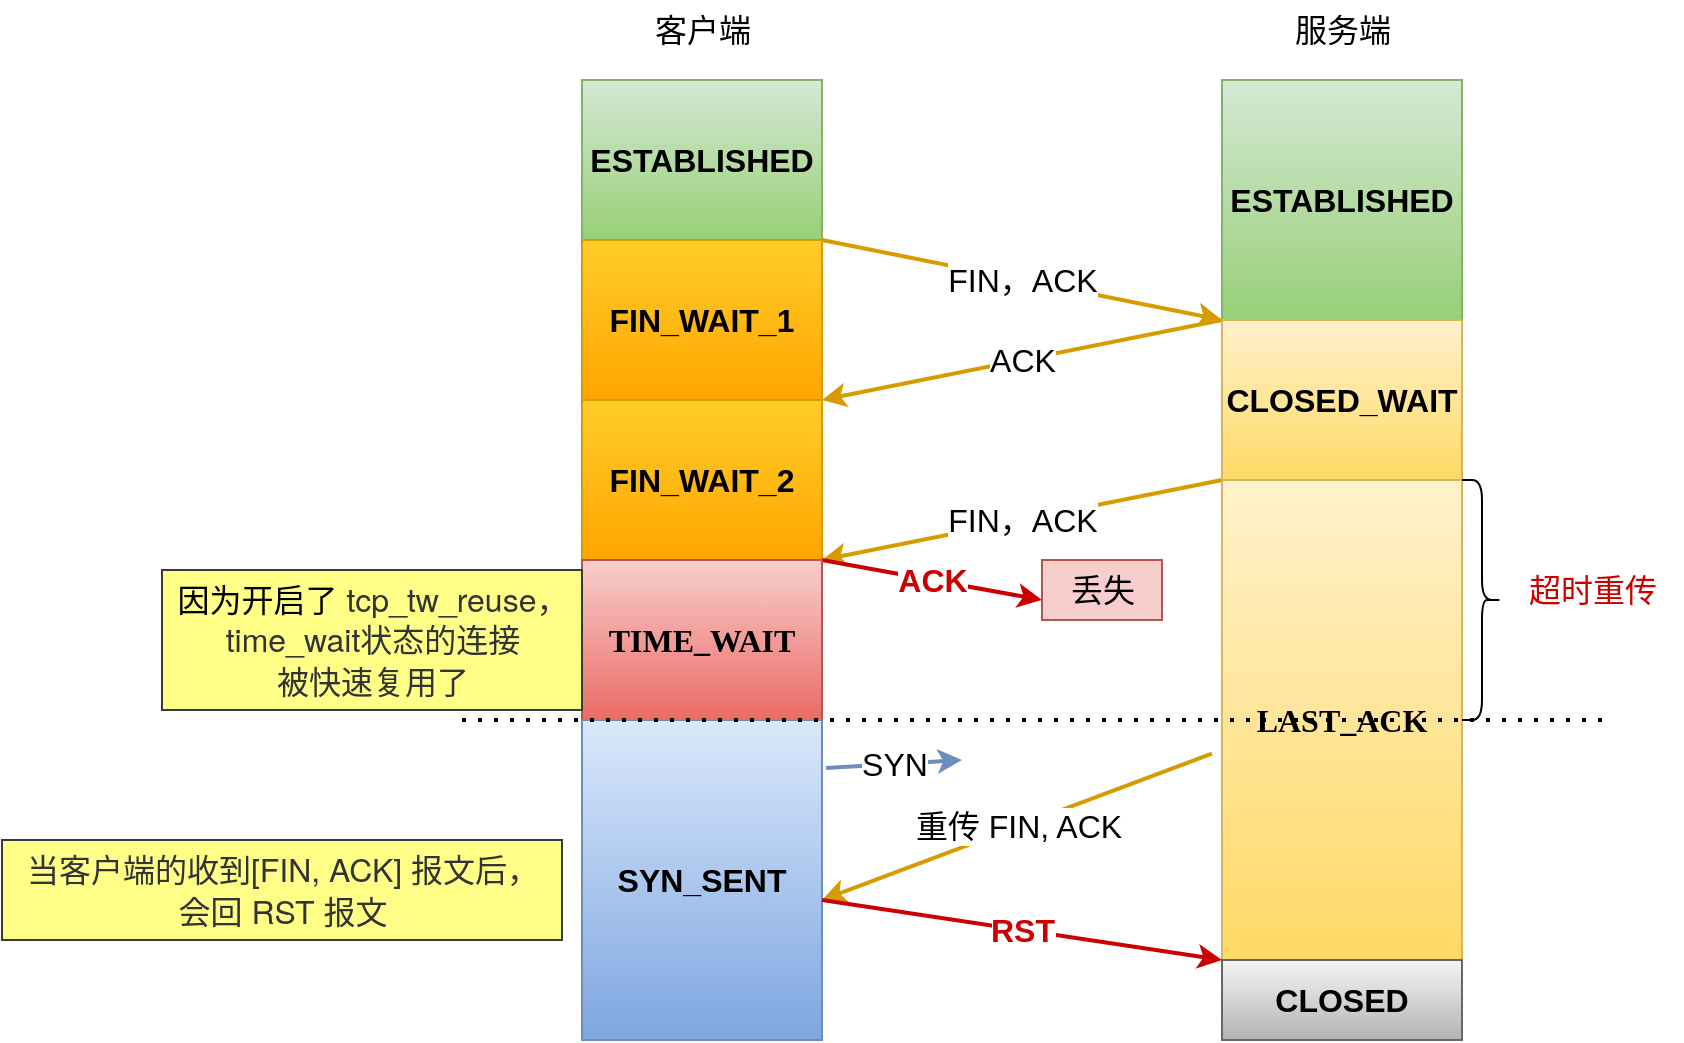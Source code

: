 <mxfile version="20.3.2" type="github">
  <diagram id="RHKWTmqobYPrdrhPiNum" name="第 1 页">
    <mxGraphModel dx="2207" dy="686" grid="1" gridSize="10" guides="1" tooltips="1" connect="1" arrows="1" fold="1" page="1" pageScale="1" pageWidth="827" pageHeight="1169" math="0" shadow="0">
      <root>
        <mxCell id="0" />
        <mxCell id="1" parent="0" />
        <mxCell id="yGO6GshXPF8F-PjYWSzd-10" value="&lt;span style=&quot;font-weight: 700;&quot;&gt;ESTABLISHED&lt;/span&gt;" style="rounded=0;whiteSpace=wrap;html=1;fontSize=16;fontFamily=Helvetica;fillColor=#d5e8d4;strokeColor=#82b366;gradientColor=#97d077;" vertex="1" parent="1">
          <mxGeometry x="160" y="320" width="120" height="80" as="geometry" />
        </mxCell>
        <mxCell id="yGO6GshXPF8F-PjYWSzd-11" value="&lt;span style=&quot;font-weight: 700;&quot;&gt;ESTABLISHED&lt;/span&gt;" style="rounded=0;whiteSpace=wrap;html=1;fontSize=16;fontFamily=Helvetica;fillColor=#d5e8d4;strokeColor=#82b366;gradientColor=#97d077;" vertex="1" parent="1">
          <mxGeometry x="480" y="320" width="120" height="120" as="geometry" />
        </mxCell>
        <mxCell id="yGO6GshXPF8F-PjYWSzd-15" value="FIN，ACK" style="edgeStyle=none;rounded=0;orthogonalLoop=1;jettySize=auto;html=1;fontFamily=Helvetica;fontSize=16;exitX=1;exitY=0;exitDx=0;exitDy=0;entryX=0;entryY=0;entryDx=0;entryDy=0;fillColor=#ffcd28;gradientColor=#ffa500;strokeColor=#d79b00;strokeWidth=2;" edge="1" parent="1" source="yGO6GshXPF8F-PjYWSzd-16" target="yGO6GshXPF8F-PjYWSzd-19">
          <mxGeometry relative="1" as="geometry">
            <mxPoint x="410" y="460" as="targetPoint" />
          </mxGeometry>
        </mxCell>
        <mxCell id="yGO6GshXPF8F-PjYWSzd-16" value="&lt;span style=&quot;&quot;&gt;FIN_WAIT_1&lt;/span&gt;" style="rounded=0;whiteSpace=wrap;html=1;fontSize=16;fontStyle=1;fontFamily=Helvetica;fillColor=#ffcd28;strokeColor=#d79b00;gradientColor=#ffa500;" vertex="1" parent="1">
          <mxGeometry x="160" y="400" width="120" height="80" as="geometry" />
        </mxCell>
        <mxCell id="yGO6GshXPF8F-PjYWSzd-17" value="ACK" style="edgeStyle=none;rounded=0;orthogonalLoop=1;jettySize=auto;html=1;entryX=1;entryY=0;entryDx=0;entryDy=0;fontFamily=Helvetica;fontSize=16;exitX=0;exitY=0;exitDx=0;exitDy=0;fillColor=#ffcd28;gradientColor=#ffa500;strokeColor=#d79b00;strokeWidth=2;" edge="1" parent="1" source="yGO6GshXPF8F-PjYWSzd-19" target="yGO6GshXPF8F-PjYWSzd-20">
          <mxGeometry relative="1" as="geometry" />
        </mxCell>
        <mxCell id="yGO6GshXPF8F-PjYWSzd-18" value="FIN，ACK" style="edgeStyle=none;rounded=0;orthogonalLoop=1;jettySize=auto;html=1;entryX=1;entryY=0;entryDx=0;entryDy=0;fontFamily=Helvetica;fontSize=16;exitX=0;exitY=1;exitDx=0;exitDy=0;fillColor=#ffcd28;gradientColor=#ffa500;strokeColor=#d79b00;strokeWidth=2;" edge="1" parent="1" source="yGO6GshXPF8F-PjYWSzd-19" target="yGO6GshXPF8F-PjYWSzd-22">
          <mxGeometry relative="1" as="geometry" />
        </mxCell>
        <mxCell id="yGO6GshXPF8F-PjYWSzd-19" value="&lt;span style=&quot;&quot;&gt;CLOSED_WAIT&lt;/span&gt;" style="rounded=0;whiteSpace=wrap;html=1;fontSize=16;fontStyle=1;fontFamily=Helvetica;fillColor=#fff2cc;strokeColor=#d6b656;gradientColor=#ffd966;" vertex="1" parent="1">
          <mxGeometry x="480" y="440" width="120" height="80" as="geometry" />
        </mxCell>
        <mxCell id="yGO6GshXPF8F-PjYWSzd-20" value="&lt;span&gt;FIN_WAIT_2&lt;/span&gt;" style="rounded=0;whiteSpace=wrap;html=1;fontSize=16;fontStyle=1;fontFamily=Helvetica;fillColor=#ffcd28;strokeColor=#d79b00;gradientColor=#ffa500;" vertex="1" parent="1">
          <mxGeometry x="160" y="480" width="120" height="80" as="geometry" />
        </mxCell>
        <mxCell id="yGO6GshXPF8F-PjYWSzd-21" value="ACK" style="edgeStyle=none;rounded=0;orthogonalLoop=1;jettySize=auto;html=1;fontFamily=Helvetica;fontSize=16;exitX=1;exitY=0;exitDx=0;exitDy=0;fillColor=#ffcd28;gradientColor=#ffa500;strokeColor=#CC0000;strokeWidth=2;fontStyle=1;fontColor=#CC0000;" edge="1" parent="1" source="yGO6GshXPF8F-PjYWSzd-22">
          <mxGeometry relative="1" as="geometry">
            <mxPoint x="390" y="580" as="targetPoint" />
          </mxGeometry>
        </mxCell>
        <mxCell id="yGO6GshXPF8F-PjYWSzd-22" value="&lt;span style=&quot;font-family: &amp;#34;comic sans ms&amp;#34;&quot;&gt;TIME_WAIT&lt;/span&gt;" style="rounded=0;whiteSpace=wrap;html=1;fontSize=16;fontStyle=1;fontFamily=Helvetica;fillColor=#f8cecc;strokeColor=#b85450;gradientColor=#ea6b66;" vertex="1" parent="1">
          <mxGeometry x="160" y="560" width="120" height="80" as="geometry" />
        </mxCell>
        <mxCell id="yGO6GshXPF8F-PjYWSzd-23" value="&lt;span style=&quot;font-family: &amp;#34;comic sans ms&amp;#34;&quot;&gt;LAST_ACK&lt;/span&gt;" style="rounded=0;whiteSpace=wrap;html=1;fontSize=16;fontStyle=1;fontFamily=Helvetica;fillColor=#fff2cc;strokeColor=#d6b656;gradientColor=#ffd966;" vertex="1" parent="1">
          <mxGeometry x="480" y="520" width="120" height="240" as="geometry" />
        </mxCell>
        <mxCell id="yGO6GshXPF8F-PjYWSzd-26" value="SYN_SENT" style="rounded=0;whiteSpace=wrap;html=1;fontSize=16;fontStyle=1;fillColor=#dae8fc;strokeColor=#6c8ebf;gradientColor=#7ea6e0;" vertex="1" parent="1">
          <mxGeometry x="160" y="640" width="120" height="160" as="geometry" />
        </mxCell>
        <mxCell id="yGO6GshXPF8F-PjYWSzd-34" value="CLOSED" style="rounded=0;whiteSpace=wrap;html=1;fontSize=16;fontStyle=1;fillColor=#f5f5f5;strokeColor=#666666;gradientColor=#b3b3b3;" vertex="1" parent="1">
          <mxGeometry x="480" y="760" width="120" height="40" as="geometry" />
        </mxCell>
        <mxCell id="yGO6GshXPF8F-PjYWSzd-38" value="因为开启了&amp;nbsp;&lt;span style=&quot;color: rgb(51, 51, 51); font-family: &amp;quot;helvetica neue&amp;quot;, helvetica, arial, sans-serif; font-size: 16px; text-align: left;&quot;&gt;tcp_tw_reuse，&lt;br style=&quot;font-size: 16px;&quot;&gt;time_wait状态的连接&lt;br style=&quot;font-size: 16px;&quot;&gt;被快速复用了&lt;br style=&quot;font-size: 16px;&quot;&gt;&lt;/span&gt;" style="text;html=1;align=center;verticalAlign=middle;resizable=0;points=[];autosize=1;strokeColor=#36393d;fillColor=#ffff88;fontSize=16;fontFamily=Helvetica;labelBackgroundColor=none;" vertex="1" parent="1">
          <mxGeometry x="-50" y="565" width="210" height="70" as="geometry" />
        </mxCell>
        <mxCell id="yGO6GshXPF8F-PjYWSzd-39" value="" style="endArrow=none;dashed=1;html=1;dashPattern=1 3;strokeWidth=2;rounded=0;fontFamily=Helvetica;fontSize=16;fontColor=#FF6666;" edge="1" parent="1">
          <mxGeometry width="50" height="50" relative="1" as="geometry">
            <mxPoint x="100" y="640" as="sourcePoint" />
            <mxPoint x="670" y="640" as="targetPoint" />
          </mxGeometry>
        </mxCell>
        <mxCell id="yGO6GshXPF8F-PjYWSzd-41" value="丢失" style="text;html=1;align=center;verticalAlign=middle;resizable=0;points=[];autosize=1;strokeColor=#b85450;fillColor=#f8cecc;fontSize=16;" vertex="1" parent="1">
          <mxGeometry x="390" y="560" width="60" height="30" as="geometry" />
        </mxCell>
        <mxCell id="yGO6GshXPF8F-PjYWSzd-43" value="重传 FIN, ACK" style="edgeStyle=none;rounded=0;orthogonalLoop=1;jettySize=auto;html=1;entryX=1;entryY=0;entryDx=0;entryDy=0;fontFamily=Helvetica;fontSize=16;exitX=-0.042;exitY=0.57;exitDx=0;exitDy=0;fillColor=#ffcd28;gradientColor=#ffa500;strokeColor=#d79b00;strokeWidth=2;exitPerimeter=0;" edge="1" parent="1" source="yGO6GshXPF8F-PjYWSzd-23">
          <mxGeometry relative="1" as="geometry">
            <mxPoint x="480" y="630" as="sourcePoint" />
            <mxPoint x="280" y="730" as="targetPoint" />
          </mxGeometry>
        </mxCell>
        <mxCell id="yGO6GshXPF8F-PjYWSzd-47" value="RST" style="edgeStyle=none;rounded=0;orthogonalLoop=1;jettySize=auto;html=1;fontFamily=Helvetica;fontSize=16;fillColor=#ffcd28;gradientColor=#ffa500;strokeColor=#CC0000;strokeWidth=2;fontStyle=1;fontColor=#CC0000;exitX=1;exitY=0;exitDx=0;exitDy=0;entryX=0;entryY=0;entryDx=0;entryDy=0;" edge="1" parent="1" target="yGO6GshXPF8F-PjYWSzd-34">
          <mxGeometry relative="1" as="geometry">
            <mxPoint x="470" y="793" as="targetPoint" />
            <mxPoint x="280" y="730" as="sourcePoint" />
          </mxGeometry>
        </mxCell>
        <mxCell id="yGO6GshXPF8F-PjYWSzd-49" value="&lt;span style=&quot;color: rgb(51, 51, 51); font-family: &amp;quot;helvetica neue&amp;quot;, helvetica, arial, sans-serif; font-size: 16px; text-align: left;&quot;&gt;当客户端的收到[FIN, ACK] 报文后，&lt;br&gt;会回 RST 报文&lt;br style=&quot;font-size: 16px;&quot;&gt;&lt;/span&gt;" style="text;html=1;align=center;verticalAlign=middle;resizable=0;points=[];autosize=1;strokeColor=#36393d;fillColor=#ffff88;fontSize=16;fontFamily=Helvetica;labelBackgroundColor=none;" vertex="1" parent="1">
          <mxGeometry x="-130" y="700" width="280" height="50" as="geometry" />
        </mxCell>
        <mxCell id="yGO6GshXPF8F-PjYWSzd-50" value="SYN" style="edgeStyle=none;rounded=0;orthogonalLoop=1;jettySize=auto;html=1;fontFamily=Helvetica;fontSize=16;exitX=1.017;exitY=0.15;exitDx=0;exitDy=0;fillColor=#dae8fc;gradientColor=#7ea6e0;strokeColor=#6c8ebf;strokeWidth=2;exitPerimeter=0;" edge="1" parent="1" source="yGO6GshXPF8F-PjYWSzd-26">
          <mxGeometry relative="1" as="geometry">
            <mxPoint x="280" y="728" as="sourcePoint" />
            <mxPoint x="350" y="660" as="targetPoint" />
          </mxGeometry>
        </mxCell>
        <mxCell id="yGO6GshXPF8F-PjYWSzd-51" value="" style="shape=curlyBracket;whiteSpace=wrap;html=1;rounded=1;flipH=1;fontSize=16;fontColor=#CC0000;" vertex="1" parent="1">
          <mxGeometry x="600" y="520" width="20" height="120" as="geometry" />
        </mxCell>
        <mxCell id="yGO6GshXPF8F-PjYWSzd-52" value="超时重传" style="text;html=1;align=center;verticalAlign=middle;resizable=0;points=[];autosize=1;strokeColor=none;fillColor=none;fontSize=16;fontColor=#CC0000;" vertex="1" parent="1">
          <mxGeometry x="620" y="560" width="90" height="30" as="geometry" />
        </mxCell>
        <mxCell id="yGO6GshXPF8F-PjYWSzd-53" value="客户端" style="text;html=1;align=center;verticalAlign=middle;resizable=0;points=[];autosize=1;strokeColor=none;fillColor=none;fontSize=16;fontColor=#000000;" vertex="1" parent="1">
          <mxGeometry x="185" y="280" width="70" height="30" as="geometry" />
        </mxCell>
        <mxCell id="yGO6GshXPF8F-PjYWSzd-54" value="服务端" style="text;html=1;align=center;verticalAlign=middle;resizable=0;points=[];autosize=1;strokeColor=none;fillColor=none;fontSize=16;fontColor=#000000;" vertex="1" parent="1">
          <mxGeometry x="505" y="280" width="70" height="30" as="geometry" />
        </mxCell>
      </root>
    </mxGraphModel>
  </diagram>
</mxfile>
